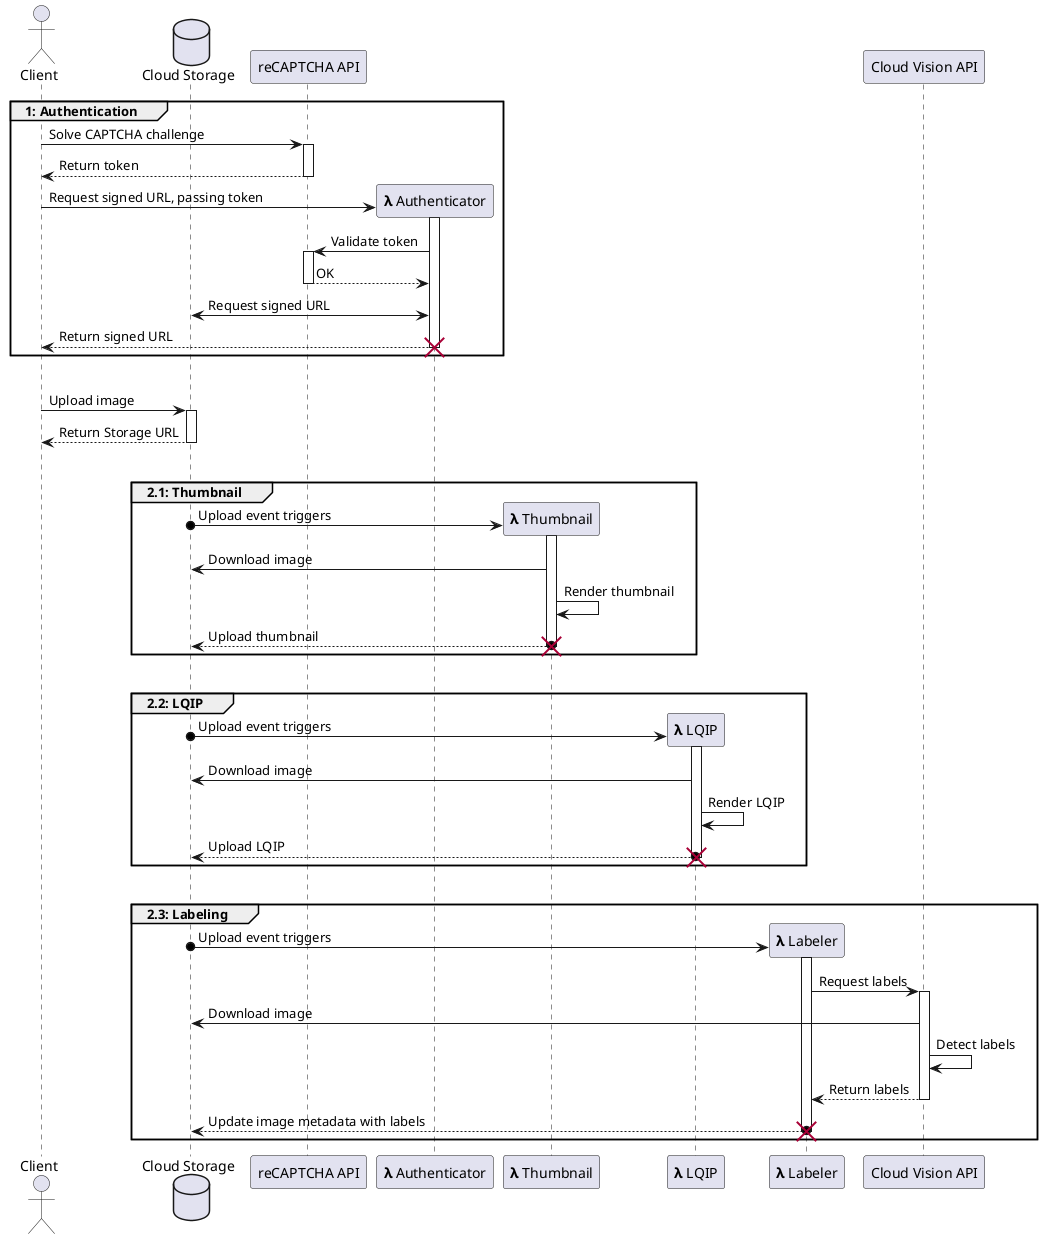 @startuml
actor Client
database "Cloud Storage" as Storage
participant "reCAPTCHA API" as Captcha

group 1: Authentication
  Client -> Captcha : Solve CAPTCHA challenge
  activate Captcha
  return Return token

  create participant "<b>λ</b> Authenticator" as authenticator
  Client -> authenticator : Request signed URL, passing token
  activate authenticator
  authenticator -> Captcha : Validate token
  activate Captcha
  return OK
  authenticator <-> Storage : Request signed URL
  return Return signed URL
  destroy authenticator
end

|||

Client -> Storage : Upload image
activate Storage
return Return Storage URL

|||

group 2.1: Thumbnail
  create participant "<b>λ</b> Thumbnail" as thumbnail
  Storage o-> thumbnail: Upload event triggers
  activate thumbnail
  thumbnail -> Storage : Download image
  thumbnail -> thumbnail : Render thumbnail
  return Upload thumbnail
  destroy thumbnail
end

|||

group 2.2: LQIP
  create participant "<b>λ</b> LQIP" as lqip
  Storage o-> lqip: Upload event triggers
  activate lqip
  lqip -> Storage : Download image
  lqip -> lqip : Render LQIP
  return Upload LQIP
  destroy lqip
end

|||

group 2.3: Labeling
  create participant "<b>λ</b> Labeler" as labeler
  Storage o-> labeler : Upload event triggers
  activate labeler
  participant "Cloud Vision API" as Vision
  labeler -> Vision : Request labels
  activate Vision
  Vision -> Storage : Download image
  Vision -> Vision : Detect labels
  return Return labels
  return Update image metadata with labels
  destroy labeler
end

@enduml
